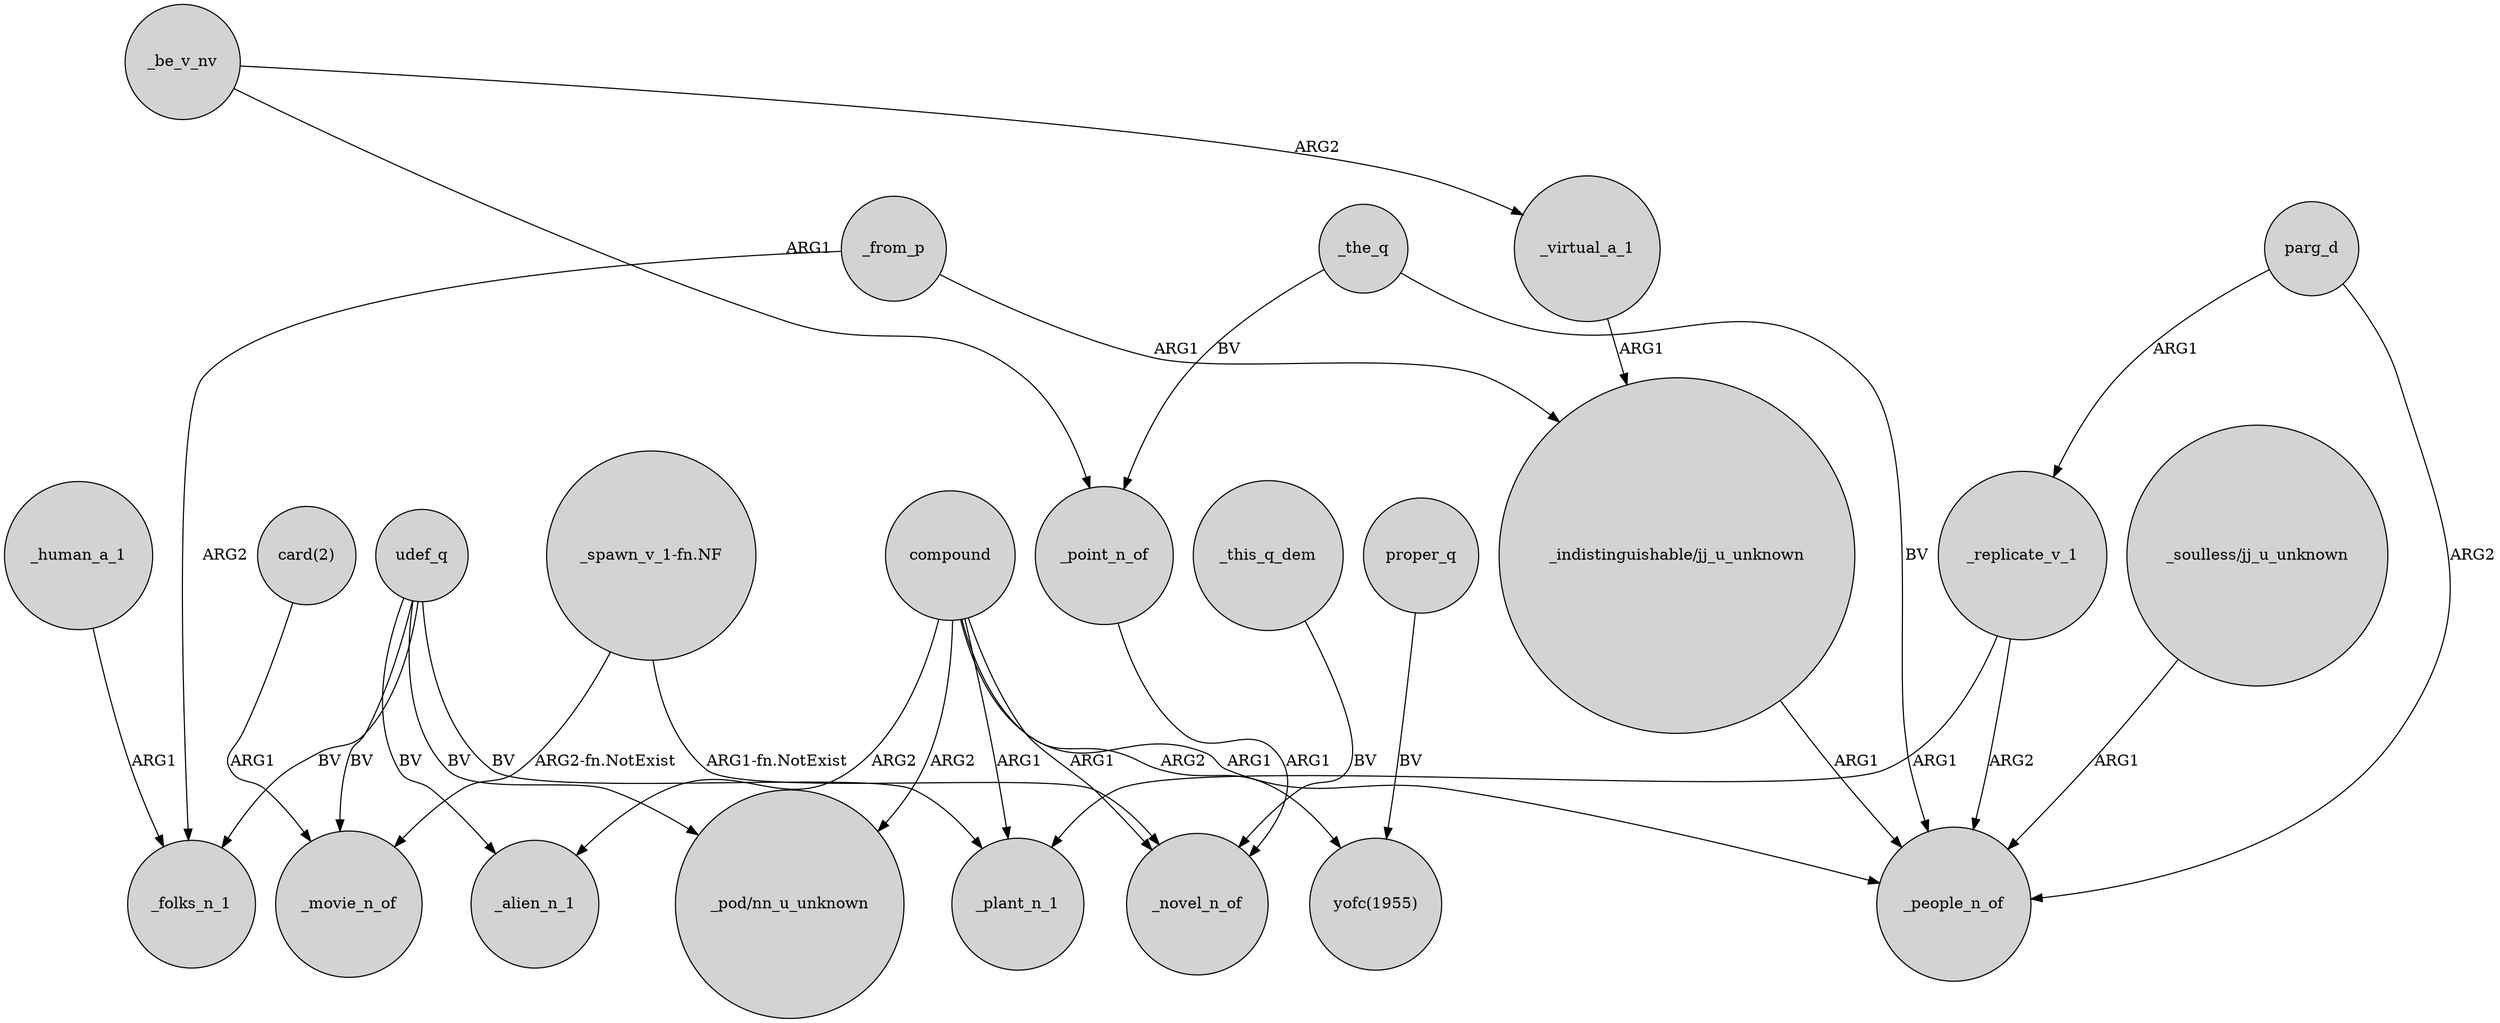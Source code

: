 digraph {
	node [shape=circle style=filled]
	"card(2)" -> _movie_n_of [label=ARG1]
	_from_p -> "_indistinguishable/jj_u_unknown" [label=ARG1]
	_from_p -> _folks_n_1 [label=ARG2]
	udef_q -> _folks_n_1 [label=BV]
	_this_q_dem -> _novel_n_of [label=BV]
	compound -> _plant_n_1 [label=ARG1]
	udef_q -> "_pod/nn_u_unknown" [label=BV]
	_be_v_nv -> _point_n_of [label=ARG1]
	"_soulless/jj_u_unknown" -> _people_n_of [label=ARG1]
	"_spawn_v_1-fn.NF" -> _novel_n_of [label="ARG1-fn.NotExist"]
	compound -> _novel_n_of [label=ARG1]
	parg_d -> _people_n_of [label=ARG2]
	udef_q -> _plant_n_1 [label=BV]
	udef_q -> _alien_n_1 [label=BV]
	proper_q -> "yofc(1955)" [label=BV]
	_replicate_v_1 -> _plant_n_1 [label=ARG1]
	_point_n_of -> _novel_n_of [label=ARG1]
	_virtual_a_1 -> "_indistinguishable/jj_u_unknown" [label=ARG1]
	"_spawn_v_1-fn.NF" -> _movie_n_of [label="ARG2-fn.NotExist"]
	_be_v_nv -> _virtual_a_1 [label=ARG2]
	compound -> "_pod/nn_u_unknown" [label=ARG2]
	compound -> "yofc(1955)" [label=ARG2]
	parg_d -> _replicate_v_1 [label=ARG1]
	_human_a_1 -> _folks_n_1 [label=ARG1]
	_the_q -> _point_n_of [label=BV]
	"_indistinguishable/jj_u_unknown" -> _people_n_of [label=ARG1]
	compound -> _people_n_of [label=ARG1]
	_replicate_v_1 -> _people_n_of [label=ARG2]
	_the_q -> _people_n_of [label=BV]
	udef_q -> _movie_n_of [label=BV]
	compound -> _alien_n_1 [label=ARG2]
}
